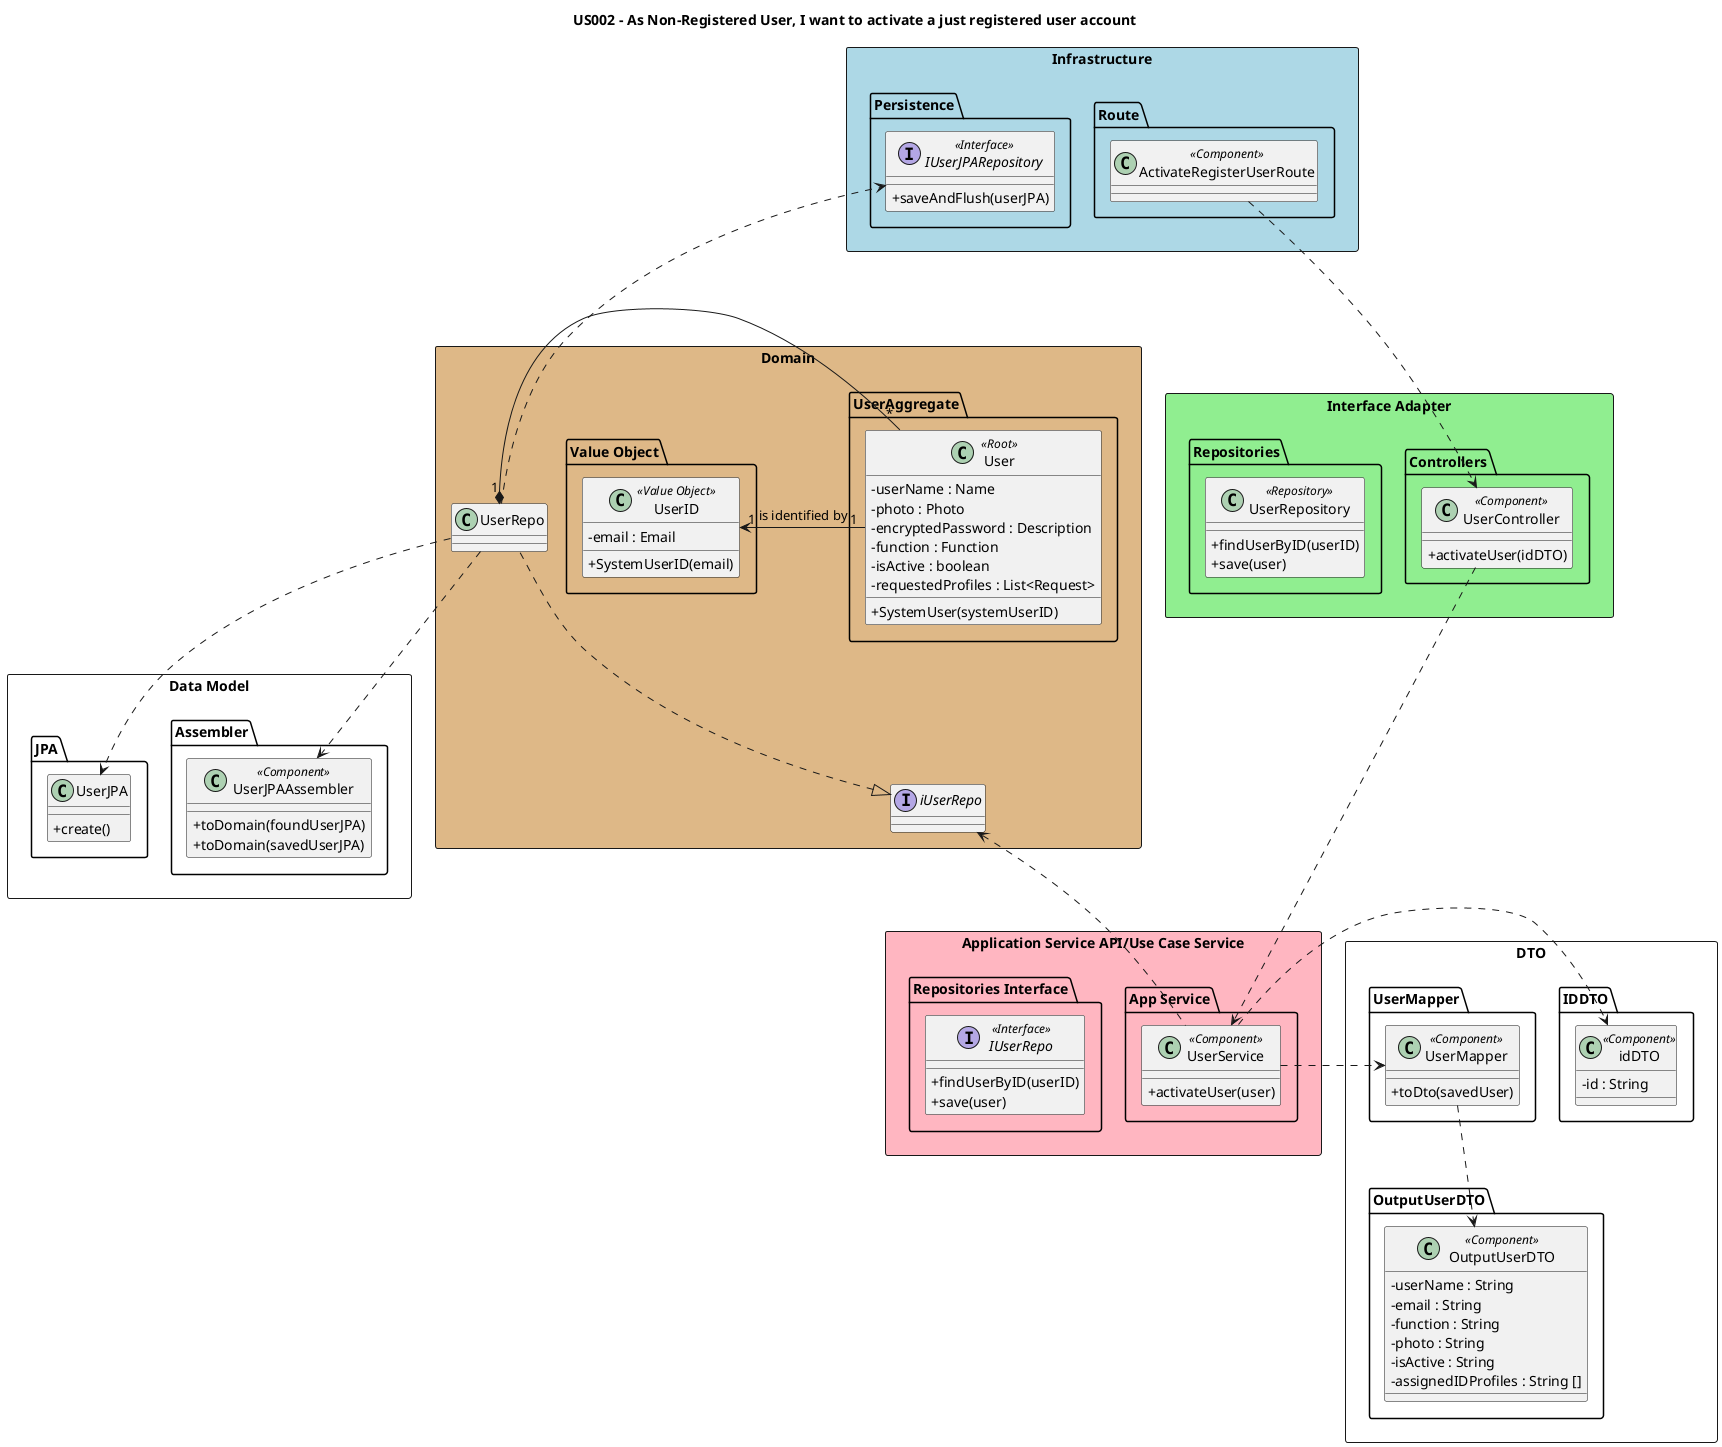 @startuml
'https://plantuml.com/class-diagram

skinparam classAttributeIconSize 0

title US002 - As Non-Registered User, I want to activate a just registered user account

skinparam classAttributeIconSize 0

'''''''''''''''''''''''''''''''
package "Infrastructure" <<Rectangle>> #lightblue  {
package "Route"{
    class "ActivateRegisterUserRoute" as route << Component >>
    }

package "Persistence" {
    interface "IUserJPARepository" as iUserRepositoryJPA << Interface >>{
    + saveAndFlush(userJPA)
    }
    }
}
'''''''''''''''''''''''''''''''
package "Interface Adapter" <<Rectangle>> #lightgreen {

  package "Controllers" <<Folder>>{
    class "UserController" as ctrl << Component >> {
    +activateUser(idDTO)
    }
  }
  package "Repositories" <<Folder>>{
    class "UserRepository" as UserRepo << Repository >> {
    + findUserByID(userID)
    + save(user)
    }
  }
}

package "Application Service API/Use Case Service" <<Rectangle>> #lightpink{
  package "App Service" <<Folder>>{
    class "UserService" as service << Component >> {
    +activateUser(user)
    }
  }
  package "Repositories Interface" <<Folder>>{
    interface "IUserRepo" as iUserRepo << Interface >>{
    + findUserByID(userID)
    + save(user)
    }
  }
}
'''''''''''''''''''''''''''''''
package "DTO" <<Rectangle>> {
  package "IDDTO" <<Folder>>{
    class "idDTO" as idDto << Component >> {
    - id : String
    }
  }

  package "OutputUserDTO" <<Folder>>{
    class "OutputUserDTO" as outDto << Component >> {
    - userName : String
    - email : String
    - function : String
    - photo : String
    - isActive : String
    - assignedIDProfiles : String []
    }
  }

  package "UserMapper" <<Folder>>{
    class "UserMapper" as mapper << Component >> {
    + toDto(savedUser)
    }
  }
}

package "Data Model" <<Rectangle>>{
package "Assembler" as generalAssember {
    class "UserJPAAssembler" as assembler <<Component>>{
    +toDomain(foundUserJPA)
    +toDomain(savedUserJPA)
    }
    }
package "JPA" as generalJPA {
    class "UserJPA" as jpa {
    + create()
    }
    }
}
'''''''''''''''''''''''''''''''
package "Domain" <<Rectangle>> #burlywood{
  package "UserAggregate" as SUAggregate <<Folder>>{
    class "User" as user << Root >> {
    - userName : Name
    - photo : Photo
    - encryptedPassword : Description
    - function : Function
    - isActive : boolean
    - requestedProfiles : List<Request>
    + SystemUser(systemUserID)
    }
  }

  package "Value Object" as valueObject <<Folder>>{
    class "UserID" as SUID << Value Object >> {
    -email : Email
    +SystemUserID(email)
    }

}
'''''''''''''''''''''''''''''''
Class UserRepo implements iUserRepo

route..d->ctrl
UserRepo..>iUserRepositoryJPA

ctrl-d[hidden]->iUserRepo
ctrl..d->service

UserRepo "1"*-"*" user
UserRepo-d[hidden]->iUserRepo

service..u>iUserRepo
service..r>mapper
service..r>idDto
mapper..d>outDto

user "1"-d>"1"SUID: is identified by


UserRepo .down.> jpa
UserRepo .down.> assembler



@enduml